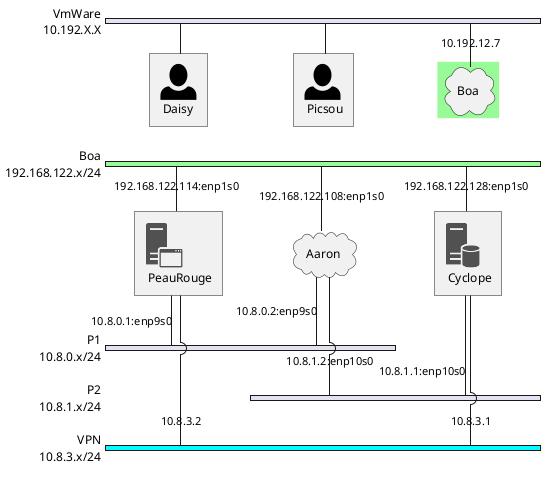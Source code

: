 @startuml net
!include <office/Servers/application_server>
!include <office/Servers/database_server>
nwdiag {
  network VmWare{
    address = "10.192.X.X"

    Daisy[description = "<&person*4.5>\n Daisy"];
    Picsou[description = "<&person*4.5>\n Picsou"];
    group boa{
      color = "palegreen"
      Boa [address = "10.192.12.7", shape="cloud"]
    }
  }
  network Boa {
      address = "192.168.122.x/24"
      color = "palegreen"

      PeauRouge [address = "192.168.122.114:enp1s0",description = "<$application_server>\n PeauRouge"];
      Aaron [address = "192.168.122.108:enp1s0", shape= cloud];
      Cyclope [address = "192.168.122.128:enp1s0", description = "<$database_server>\n Cyclope"];
  }
  network P1 {
      address = "10.8.0.x/24"

      PeauRouge [address = "10.8.0.1:enp9s0"];
      Aaron [address = "10.8.0.2:enp9s0"];
  }
  network P2 {
      address = "10.8.1.x/24"

      Cyclope [address = "10.8.1.1:enp10s0"];
      Aaron [address = "10.8.1.2:enp10s0"];
  }
  network VPN{
    address = "10.8.3.x/24"
    color = "Cyan"

    Cyclope [address = "10.8.3.1"];
    PeauRouge [address = "10.8.3.2"];
  }
}

@enduml
